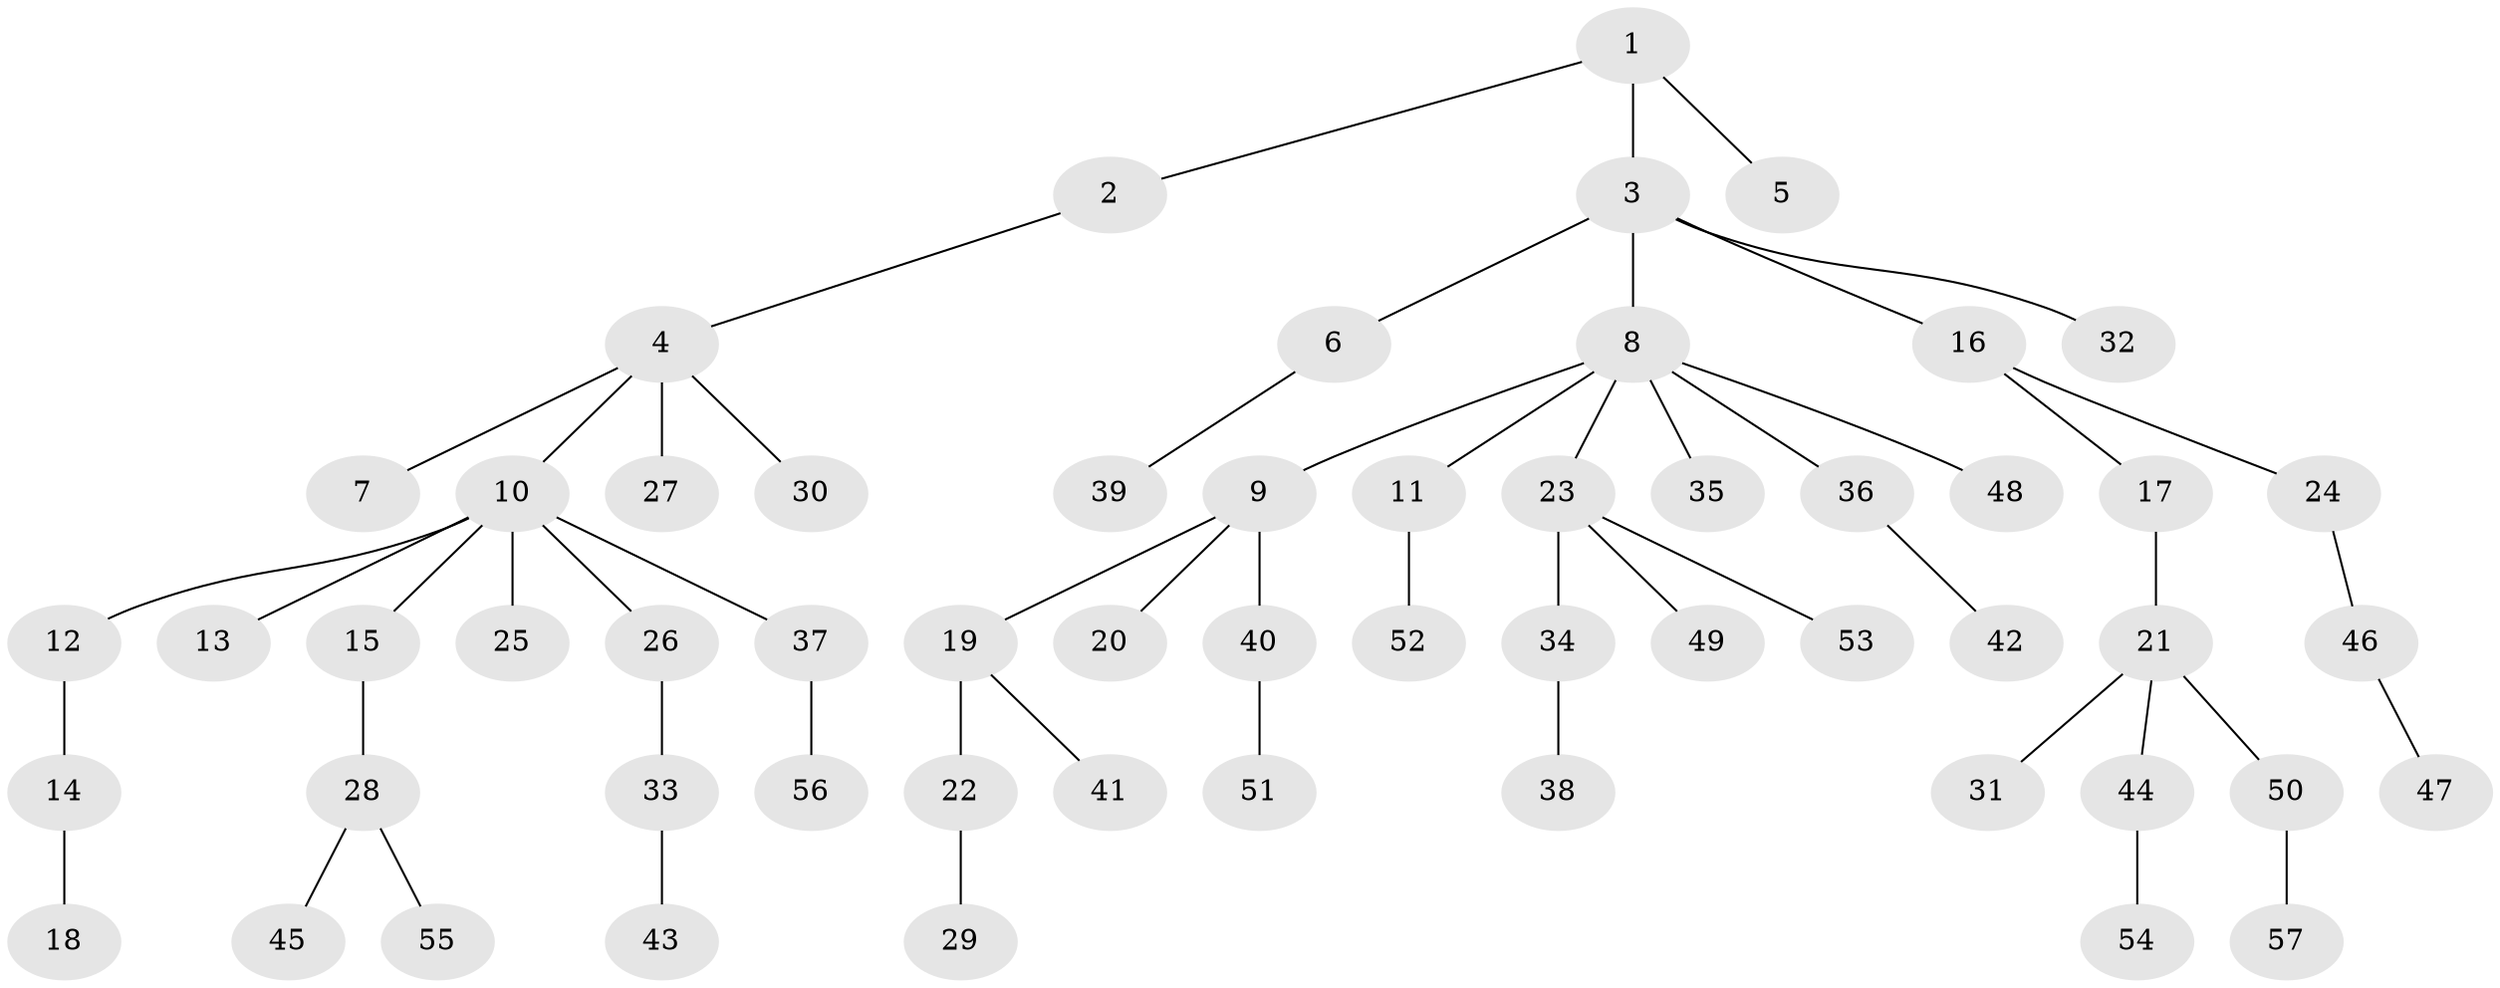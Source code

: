 // coarse degree distribution, {12: 0.045454545454545456, 2: 0.09090909090909091, 1: 0.7727272727272727, 4: 0.045454545454545456, 5: 0.045454545454545456}
// Generated by graph-tools (version 1.1) at 2025/19/03/04/25 18:19:22]
// undirected, 57 vertices, 56 edges
graph export_dot {
graph [start="1"]
  node [color=gray90,style=filled];
  1;
  2;
  3;
  4;
  5;
  6;
  7;
  8;
  9;
  10;
  11;
  12;
  13;
  14;
  15;
  16;
  17;
  18;
  19;
  20;
  21;
  22;
  23;
  24;
  25;
  26;
  27;
  28;
  29;
  30;
  31;
  32;
  33;
  34;
  35;
  36;
  37;
  38;
  39;
  40;
  41;
  42;
  43;
  44;
  45;
  46;
  47;
  48;
  49;
  50;
  51;
  52;
  53;
  54;
  55;
  56;
  57;
  1 -- 2;
  1 -- 3;
  1 -- 5;
  2 -- 4;
  3 -- 6;
  3 -- 8;
  3 -- 16;
  3 -- 32;
  4 -- 7;
  4 -- 10;
  4 -- 27;
  4 -- 30;
  6 -- 39;
  8 -- 9;
  8 -- 11;
  8 -- 23;
  8 -- 35;
  8 -- 36;
  8 -- 48;
  9 -- 19;
  9 -- 20;
  9 -- 40;
  10 -- 12;
  10 -- 13;
  10 -- 15;
  10 -- 25;
  10 -- 26;
  10 -- 37;
  11 -- 52;
  12 -- 14;
  14 -- 18;
  15 -- 28;
  16 -- 17;
  16 -- 24;
  17 -- 21;
  19 -- 22;
  19 -- 41;
  21 -- 31;
  21 -- 44;
  21 -- 50;
  22 -- 29;
  23 -- 34;
  23 -- 49;
  23 -- 53;
  24 -- 46;
  26 -- 33;
  28 -- 45;
  28 -- 55;
  33 -- 43;
  34 -- 38;
  36 -- 42;
  37 -- 56;
  40 -- 51;
  44 -- 54;
  46 -- 47;
  50 -- 57;
}
